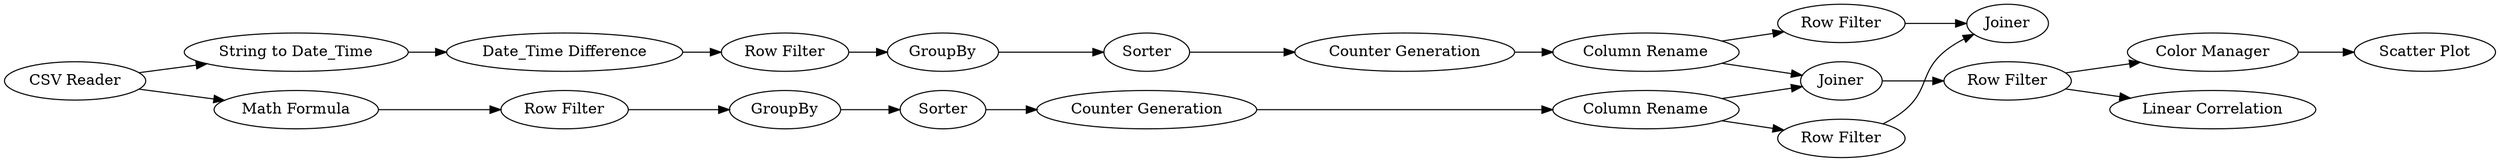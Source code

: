 digraph {
	"-6258337742676998088_3" [label="Math Formula"]
	"-6258337742676998088_13" [label=Joiner]
	"-1636763677544391148_15" [label="Counter Generation"]
	"-6258337742676998088_1" [label="CSV Reader"]
	"5570741642320308972_2" [label="Row Filter"]
	"5570741642320308972_16" [label="Column Rename"]
	"-6258337742676998088_18" [label="Scatter Plot"]
	"-6258337742676998088_7" [label="String to Date_Time"]
	"5570741642320308972_14" [label="Counter Generation"]
	"5570741642320308972_4" [label=GroupBy]
	"-1636763677544391148_17" [label="Column Rename"]
	"-6258337742676998088_12" [label="Row Filter"]
	"5570741642320308972_5" [label=Sorter]
	"-1636763677544391148_9" [label="Row Filter"]
	"-6258337742676998088_6" [label="Row Filter"]
	"-6258337742676998088_8" [label="Date_Time Difference"]
	"-6258337742676998088_24" [label=Joiner]
	"-1636763677544391148_10" [label=GroupBy]
	"-1636763677544391148_11" [label=Sorter]
	"-6258337742676998088_19" [label="Row Filter"]
	"-6258337742676998088_20" [label="Color Manager"]
	"-6258337742676998088_21" [label="Linear Correlation"]
	"-6258337742676998088_19" -> "-6258337742676998088_21"
	"5570741642320308972_16" -> "-6258337742676998088_6"
	"-1636763677544391148_17" -> "-6258337742676998088_13"
	"-6258337742676998088_3" -> "5570741642320308972_2"
	"5570741642320308972_4" -> "5570741642320308972_5"
	"5570741642320308972_16" -> "-6258337742676998088_13"
	"-6258337742676998088_12" -> "-6258337742676998088_24"
	"-6258337742676998088_8" -> "-1636763677544391148_9"
	"-6258337742676998088_7" -> "-6258337742676998088_8"
	"-6258337742676998088_19" -> "-6258337742676998088_20"
	"-6258337742676998088_20" -> "-6258337742676998088_18"
	"-6258337742676998088_6" -> "-6258337742676998088_24"
	"-6258337742676998088_1" -> "-6258337742676998088_3"
	"-1636763677544391148_17" -> "-6258337742676998088_12"
	"-1636763677544391148_10" -> "-1636763677544391148_11"
	"-1636763677544391148_11" -> "-1636763677544391148_15"
	"5570741642320308972_5" -> "5570741642320308972_14"
	"-1636763677544391148_15" -> "-1636763677544391148_17"
	"5570741642320308972_14" -> "5570741642320308972_16"
	"-6258337742676998088_1" -> "-6258337742676998088_7"
	"5570741642320308972_2" -> "5570741642320308972_4"
	"-6258337742676998088_13" -> "-6258337742676998088_19"
	"-1636763677544391148_9" -> "-1636763677544391148_10"
	rankdir=LR
}
